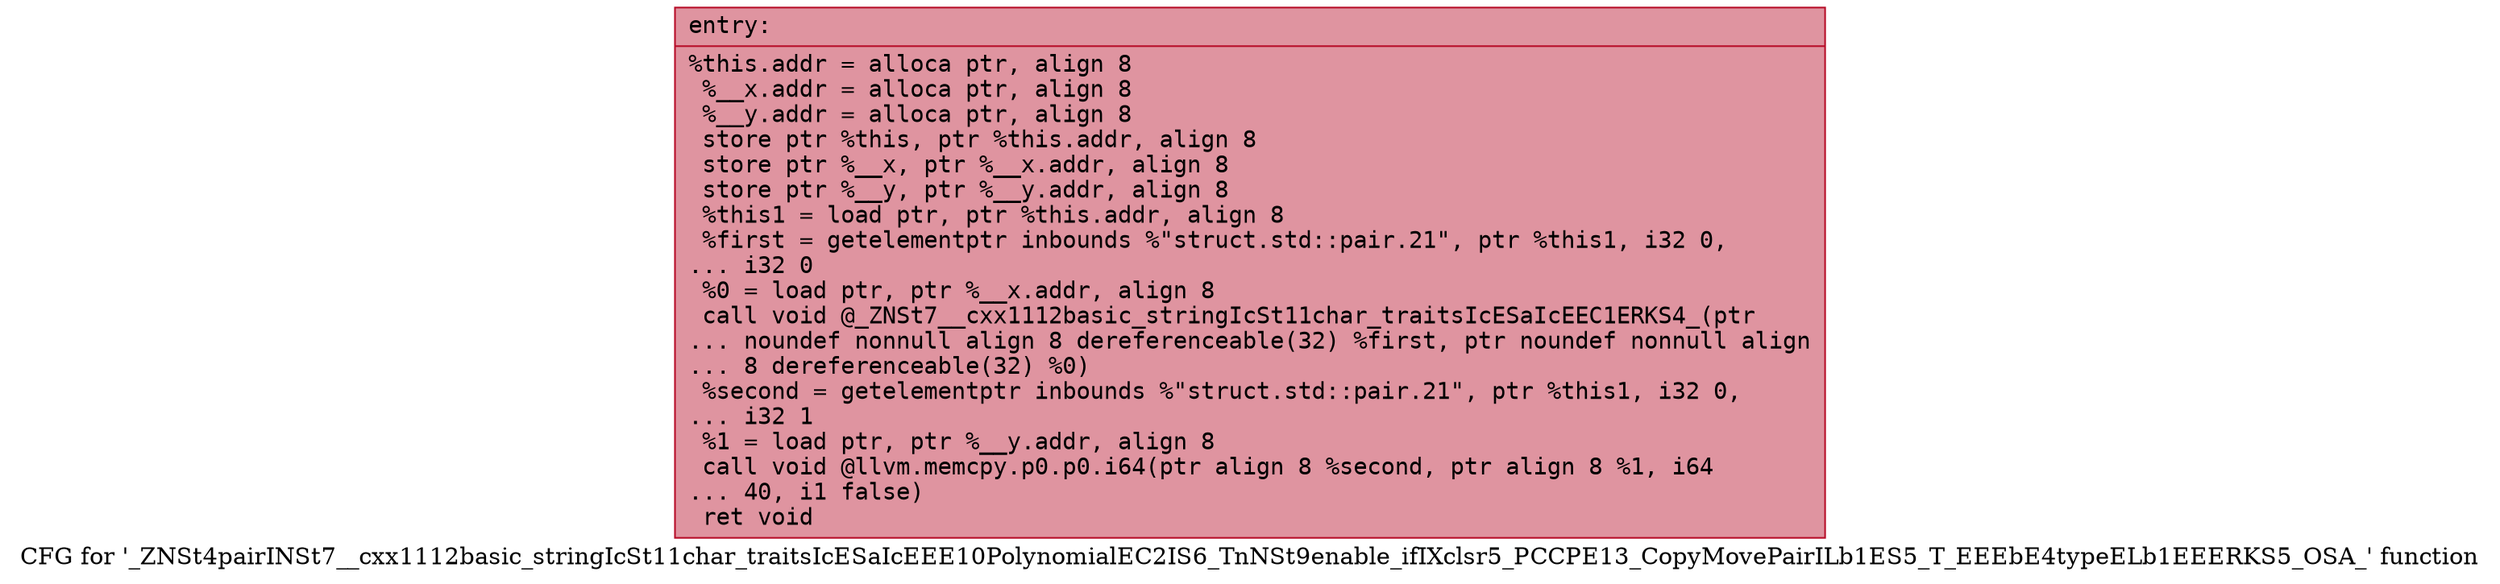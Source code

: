 digraph "CFG for '_ZNSt4pairINSt7__cxx1112basic_stringIcSt11char_traitsIcESaIcEEE10PolynomialEC2IS6_TnNSt9enable_ifIXclsr5_PCCPE13_CopyMovePairILb1ES5_T_EEEbE4typeELb1EEERKS5_OSA_' function" {
	label="CFG for '_ZNSt4pairINSt7__cxx1112basic_stringIcSt11char_traitsIcESaIcEEE10PolynomialEC2IS6_TnNSt9enable_ifIXclsr5_PCCPE13_CopyMovePairILb1ES5_T_EEEbE4typeELb1EEERKS5_OSA_' function";

	Node0x55dab472ad50 [shape=record,color="#b70d28ff", style=filled, fillcolor="#b70d2870" fontname="Courier",label="{entry:\l|  %this.addr = alloca ptr, align 8\l  %__x.addr = alloca ptr, align 8\l  %__y.addr = alloca ptr, align 8\l  store ptr %this, ptr %this.addr, align 8\l  store ptr %__x, ptr %__x.addr, align 8\l  store ptr %__y, ptr %__y.addr, align 8\l  %this1 = load ptr, ptr %this.addr, align 8\l  %first = getelementptr inbounds %\"struct.std::pair.21\", ptr %this1, i32 0,\l... i32 0\l  %0 = load ptr, ptr %__x.addr, align 8\l  call void @_ZNSt7__cxx1112basic_stringIcSt11char_traitsIcESaIcEEC1ERKS4_(ptr\l... noundef nonnull align 8 dereferenceable(32) %first, ptr noundef nonnull align\l... 8 dereferenceable(32) %0)\l  %second = getelementptr inbounds %\"struct.std::pair.21\", ptr %this1, i32 0,\l... i32 1\l  %1 = load ptr, ptr %__y.addr, align 8\l  call void @llvm.memcpy.p0.p0.i64(ptr align 8 %second, ptr align 8 %1, i64\l... 40, i1 false)\l  ret void\l}"];
}
